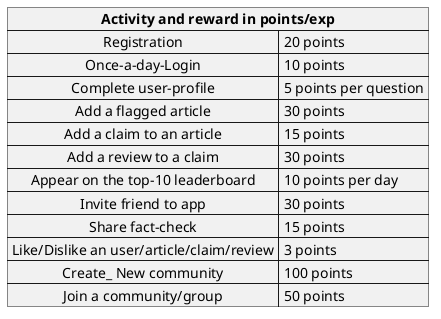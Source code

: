 @startuml Point System

map "**Activity and reward in points/exp**" as PointSystem {
 Registration => 20 points
 Once-a-day-Login => 10 points
 Complete user-profile => 5 points per question
 Add a flagged article => 30 points
 Add a claim to an article => 15 points
 Add a review to a claim => 30 points
'  Reach a new level => 10 points
 Appear on the top-10 leaderboard => 10 points per day
 Invite friend to app => 30 points
 Share fact-check => 15 points
 Like/Dislike an user/article/claim/review => 3 points
 Create_ New community => 100 points
 Join a community/group => 50 points
}

@enduml
